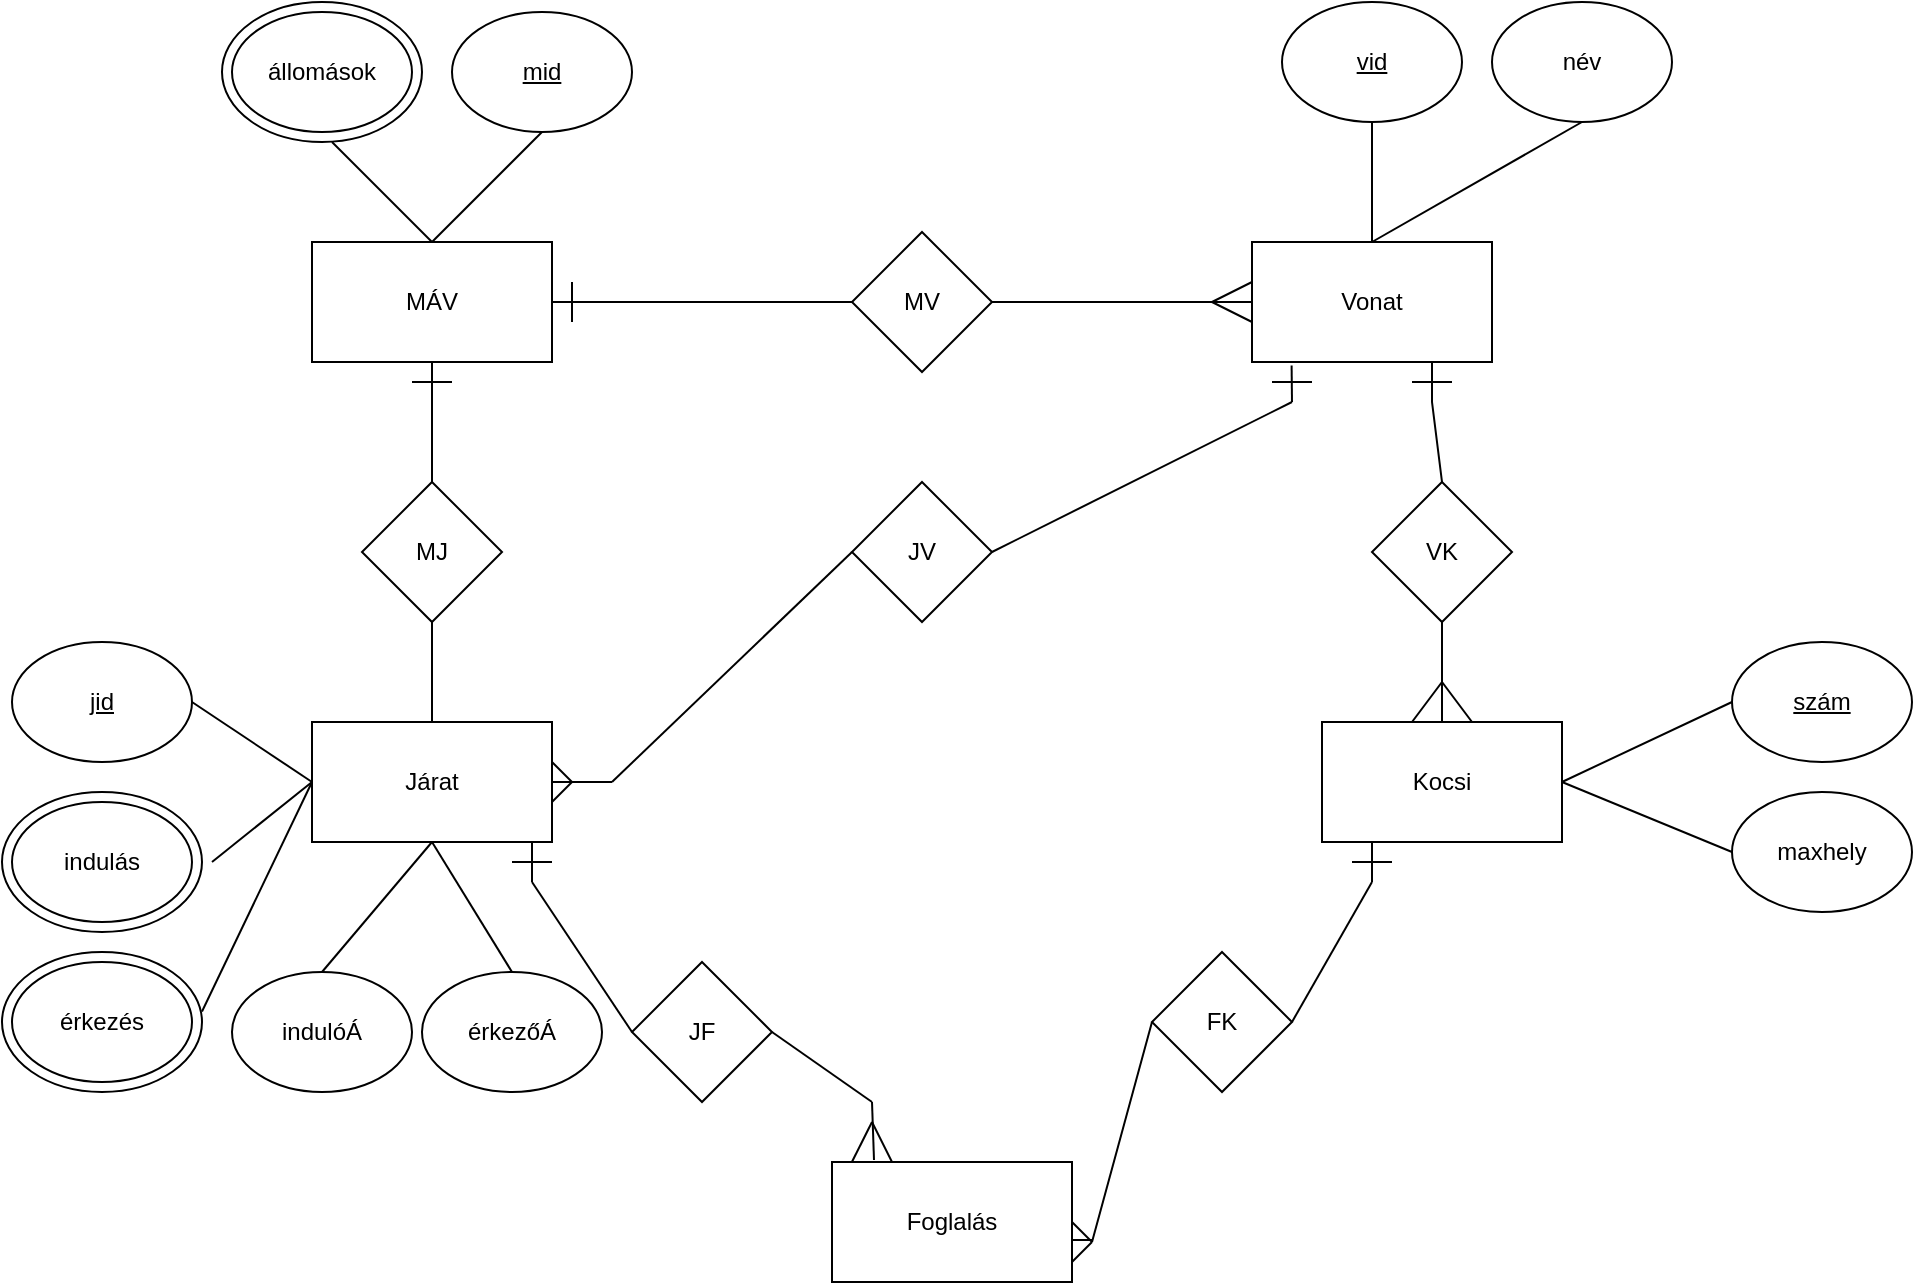 <mxfile version="20.4.0" type="github">
  <diagram id="xnwutf1Mi5KIHVjkSc2_" name="1 oldal">
    <mxGraphModel dx="2249" dy="794" grid="1" gridSize="10" guides="1" tooltips="1" connect="1" arrows="1" fold="1" page="1" pageScale="1" pageWidth="827" pageHeight="1169" math="0" shadow="0">
      <root>
        <mxCell id="0" />
        <mxCell id="1" parent="0" />
        <mxCell id="qCEnSXgguv5zHDHFXLSA-1" value="" style="ellipse;whiteSpace=wrap;html=1;" vertex="1" parent="1">
          <mxGeometry x="15" y="40" width="100" height="70" as="geometry" />
        </mxCell>
        <mxCell id="qCEnSXgguv5zHDHFXLSA-2" value="" style="ellipse;whiteSpace=wrap;html=1;" vertex="1" parent="1">
          <mxGeometry x="-95" y="435" width="100" height="70" as="geometry" />
        </mxCell>
        <mxCell id="qCEnSXgguv5zHDHFXLSA-3" value="" style="ellipse;whiteSpace=wrap;html=1;" vertex="1" parent="1">
          <mxGeometry x="-95" y="515" width="100" height="70" as="geometry" />
        </mxCell>
        <mxCell id="qCEnSXgguv5zHDHFXLSA-4" value="MÁV" style="rounded=0;whiteSpace=wrap;html=1;" vertex="1" parent="1">
          <mxGeometry x="60" y="160" width="120" height="60" as="geometry" />
        </mxCell>
        <mxCell id="qCEnSXgguv5zHDHFXLSA-5" value="Járat" style="rounded=0;whiteSpace=wrap;html=1;" vertex="1" parent="1">
          <mxGeometry x="60" y="400" width="120" height="60" as="geometry" />
        </mxCell>
        <mxCell id="qCEnSXgguv5zHDHFXLSA-6" value="Vonat" style="rounded=0;whiteSpace=wrap;html=1;" vertex="1" parent="1">
          <mxGeometry x="530" y="160" width="120" height="60" as="geometry" />
        </mxCell>
        <mxCell id="qCEnSXgguv5zHDHFXLSA-7" value="Kocsi" style="rounded=0;whiteSpace=wrap;html=1;" vertex="1" parent="1">
          <mxGeometry x="565" y="400" width="120" height="60" as="geometry" />
        </mxCell>
        <mxCell id="qCEnSXgguv5zHDHFXLSA-8" value="név" style="ellipse;whiteSpace=wrap;html=1;" vertex="1" parent="1">
          <mxGeometry x="650" y="40" width="90" height="60" as="geometry" />
        </mxCell>
        <mxCell id="qCEnSXgguv5zHDHFXLSA-9" value="&lt;u&gt;vid&lt;/u&gt;" style="ellipse;whiteSpace=wrap;html=1;" vertex="1" parent="1">
          <mxGeometry x="545" y="40" width="90" height="60" as="geometry" />
        </mxCell>
        <mxCell id="qCEnSXgguv5zHDHFXLSA-10" value="" style="endArrow=none;html=1;rounded=0;entryX=0.5;entryY=0;entryDx=0;entryDy=0;exitX=0.5;exitY=1;exitDx=0;exitDy=0;" edge="1" parent="1" source="qCEnSXgguv5zHDHFXLSA-8" target="qCEnSXgguv5zHDHFXLSA-6">
          <mxGeometry width="50" height="50" relative="1" as="geometry">
            <mxPoint x="390" y="230" as="sourcePoint" />
            <mxPoint x="440" y="180" as="targetPoint" />
          </mxGeometry>
        </mxCell>
        <mxCell id="qCEnSXgguv5zHDHFXLSA-11" value="" style="endArrow=none;html=1;rounded=0;entryX=0.5;entryY=0;entryDx=0;entryDy=0;exitX=0.5;exitY=1;exitDx=0;exitDy=0;" edge="1" parent="1" source="qCEnSXgguv5zHDHFXLSA-9" target="qCEnSXgguv5zHDHFXLSA-6">
          <mxGeometry width="50" height="50" relative="1" as="geometry">
            <mxPoint x="390" y="230" as="sourcePoint" />
            <mxPoint x="440" y="180" as="targetPoint" />
          </mxGeometry>
        </mxCell>
        <mxCell id="qCEnSXgguv5zHDHFXLSA-12" value="&lt;u&gt;szám&lt;/u&gt;" style="ellipse;whiteSpace=wrap;html=1;" vertex="1" parent="1">
          <mxGeometry x="770" y="360" width="90" height="60" as="geometry" />
        </mxCell>
        <mxCell id="qCEnSXgguv5zHDHFXLSA-13" value="maxhely" style="ellipse;whiteSpace=wrap;html=1;" vertex="1" parent="1">
          <mxGeometry x="770" y="435" width="90" height="60" as="geometry" />
        </mxCell>
        <mxCell id="qCEnSXgguv5zHDHFXLSA-14" value="VK" style="rhombus;whiteSpace=wrap;html=1;" vertex="1" parent="1">
          <mxGeometry x="590" y="280" width="70" height="70" as="geometry" />
        </mxCell>
        <mxCell id="qCEnSXgguv5zHDHFXLSA-15" value="" style="endArrow=none;html=1;rounded=0;entryX=0;entryY=0.5;entryDx=0;entryDy=0;exitX=1;exitY=0.5;exitDx=0;exitDy=0;" edge="1" parent="1" source="qCEnSXgguv5zHDHFXLSA-7" target="qCEnSXgguv5zHDHFXLSA-12">
          <mxGeometry width="50" height="50" relative="1" as="geometry">
            <mxPoint x="390" y="330" as="sourcePoint" />
            <mxPoint x="440" y="280" as="targetPoint" />
          </mxGeometry>
        </mxCell>
        <mxCell id="qCEnSXgguv5zHDHFXLSA-16" value="" style="endArrow=none;html=1;rounded=0;entryX=0;entryY=0.5;entryDx=0;entryDy=0;exitX=1;exitY=0.5;exitDx=0;exitDy=0;" edge="1" parent="1" source="qCEnSXgguv5zHDHFXLSA-7" target="qCEnSXgguv5zHDHFXLSA-13">
          <mxGeometry width="50" height="50" relative="1" as="geometry">
            <mxPoint x="390" y="330" as="sourcePoint" />
            <mxPoint x="440" y="280" as="targetPoint" />
          </mxGeometry>
        </mxCell>
        <mxCell id="qCEnSXgguv5zHDHFXLSA-17" value="" style="endArrow=none;html=1;rounded=0;entryX=0.5;entryY=0;entryDx=0;entryDy=0;" edge="1" parent="1" target="qCEnSXgguv5zHDHFXLSA-14">
          <mxGeometry width="50" height="50" relative="1" as="geometry">
            <mxPoint x="620" y="240" as="sourcePoint" />
            <mxPoint x="440" y="280" as="targetPoint" />
          </mxGeometry>
        </mxCell>
        <mxCell id="qCEnSXgguv5zHDHFXLSA-18" value="" style="endArrow=none;html=1;rounded=0;entryX=0.5;entryY=0;entryDx=0;entryDy=0;exitX=0.5;exitY=1;exitDx=0;exitDy=0;" edge="1" parent="1" source="qCEnSXgguv5zHDHFXLSA-14" target="qCEnSXgguv5zHDHFXLSA-7">
          <mxGeometry width="50" height="50" relative="1" as="geometry">
            <mxPoint x="390" y="330" as="sourcePoint" />
            <mxPoint x="440" y="280" as="targetPoint" />
          </mxGeometry>
        </mxCell>
        <mxCell id="qCEnSXgguv5zHDHFXLSA-19" value="állomások" style="ellipse;whiteSpace=wrap;html=1;" vertex="1" parent="1">
          <mxGeometry x="20" y="45" width="90" height="60" as="geometry" />
        </mxCell>
        <mxCell id="qCEnSXgguv5zHDHFXLSA-20" value="&lt;u&gt;mid&lt;/u&gt;" style="ellipse;whiteSpace=wrap;html=1;" vertex="1" parent="1">
          <mxGeometry x="130" y="45" width="90" height="60" as="geometry" />
        </mxCell>
        <mxCell id="qCEnSXgguv5zHDHFXLSA-21" value="" style="endArrow=none;html=1;rounded=0;exitX=0.5;exitY=0;exitDx=0;exitDy=0;" edge="1" parent="1" source="qCEnSXgguv5zHDHFXLSA-4">
          <mxGeometry width="50" height="50" relative="1" as="geometry">
            <mxPoint x="390" y="330" as="sourcePoint" />
            <mxPoint x="70" y="110" as="targetPoint" />
          </mxGeometry>
        </mxCell>
        <mxCell id="qCEnSXgguv5zHDHFXLSA-22" value="" style="endArrow=none;html=1;rounded=0;entryX=0.5;entryY=1;entryDx=0;entryDy=0;exitX=0.5;exitY=0;exitDx=0;exitDy=0;" edge="1" parent="1" source="qCEnSXgguv5zHDHFXLSA-4" target="qCEnSXgguv5zHDHFXLSA-20">
          <mxGeometry width="50" height="50" relative="1" as="geometry">
            <mxPoint x="390" y="330" as="sourcePoint" />
            <mxPoint x="440" y="280" as="targetPoint" />
          </mxGeometry>
        </mxCell>
        <mxCell id="qCEnSXgguv5zHDHFXLSA-23" value="MJ" style="rhombus;whiteSpace=wrap;html=1;" vertex="1" parent="1">
          <mxGeometry x="85" y="280" width="70" height="70" as="geometry" />
        </mxCell>
        <mxCell id="qCEnSXgguv5zHDHFXLSA-24" value="" style="endArrow=none;html=1;rounded=0;entryX=0.5;entryY=1;entryDx=0;entryDy=0;exitX=0.5;exitY=0;exitDx=0;exitDy=0;" edge="1" parent="1" source="qCEnSXgguv5zHDHFXLSA-23" target="qCEnSXgguv5zHDHFXLSA-4">
          <mxGeometry width="50" height="50" relative="1" as="geometry">
            <mxPoint x="390" y="330" as="sourcePoint" />
            <mxPoint x="440" y="280" as="targetPoint" />
          </mxGeometry>
        </mxCell>
        <mxCell id="qCEnSXgguv5zHDHFXLSA-25" value="" style="endArrow=none;html=1;rounded=0;entryX=0.5;entryY=1;entryDx=0;entryDy=0;exitX=0.5;exitY=0;exitDx=0;exitDy=0;" edge="1" parent="1" source="qCEnSXgguv5zHDHFXLSA-5" target="qCEnSXgguv5zHDHFXLSA-23">
          <mxGeometry width="50" height="50" relative="1" as="geometry">
            <mxPoint x="390" y="330" as="sourcePoint" />
            <mxPoint x="440" y="280" as="targetPoint" />
          </mxGeometry>
        </mxCell>
        <mxCell id="qCEnSXgguv5zHDHFXLSA-26" value="&lt;u&gt;jid&lt;/u&gt;" style="ellipse;whiteSpace=wrap;html=1;" vertex="1" parent="1">
          <mxGeometry x="-90" y="360" width="90" height="60" as="geometry" />
        </mxCell>
        <mxCell id="qCEnSXgguv5zHDHFXLSA-27" value="indulás" style="ellipse;whiteSpace=wrap;html=1;" vertex="1" parent="1">
          <mxGeometry x="-90" y="440" width="90" height="60" as="geometry" />
        </mxCell>
        <mxCell id="qCEnSXgguv5zHDHFXLSA-28" value="érkezés" style="ellipse;whiteSpace=wrap;html=1;" vertex="1" parent="1">
          <mxGeometry x="-90" y="520" width="90" height="60" as="geometry" />
        </mxCell>
        <mxCell id="qCEnSXgguv5zHDHFXLSA-29" value="indulóÁ" style="ellipse;whiteSpace=wrap;html=1;" vertex="1" parent="1">
          <mxGeometry x="20" y="525" width="90" height="60" as="geometry" />
        </mxCell>
        <mxCell id="qCEnSXgguv5zHDHFXLSA-30" value="érkezőÁ" style="ellipse;whiteSpace=wrap;html=1;" vertex="1" parent="1">
          <mxGeometry x="115" y="525" width="90" height="60" as="geometry" />
        </mxCell>
        <mxCell id="qCEnSXgguv5zHDHFXLSA-31" value="" style="endArrow=none;html=1;rounded=0;exitX=1;exitY=0.5;exitDx=0;exitDy=0;entryX=0;entryY=0.5;entryDx=0;entryDy=0;" edge="1" parent="1" source="qCEnSXgguv5zHDHFXLSA-26" target="qCEnSXgguv5zHDHFXLSA-5">
          <mxGeometry width="50" height="50" relative="1" as="geometry">
            <mxPoint x="390" y="330" as="sourcePoint" />
            <mxPoint x="440" y="280" as="targetPoint" />
          </mxGeometry>
        </mxCell>
        <mxCell id="qCEnSXgguv5zHDHFXLSA-32" value="" style="endArrow=none;html=1;rounded=0;exitX=1;exitY=0.5;exitDx=0;exitDy=0;entryX=0;entryY=0.5;entryDx=0;entryDy=0;" edge="1" parent="1" target="qCEnSXgguv5zHDHFXLSA-5">
          <mxGeometry width="50" height="50" relative="1" as="geometry">
            <mxPoint x="10" y="470" as="sourcePoint" />
            <mxPoint x="440" y="280" as="targetPoint" />
          </mxGeometry>
        </mxCell>
        <mxCell id="qCEnSXgguv5zHDHFXLSA-33" value="" style="endArrow=none;html=1;rounded=0;exitX=1;exitY=0.425;exitDx=0;exitDy=0;entryX=0;entryY=0.5;entryDx=0;entryDy=0;exitPerimeter=0;" edge="1" parent="1" source="qCEnSXgguv5zHDHFXLSA-3" target="qCEnSXgguv5zHDHFXLSA-5">
          <mxGeometry width="50" height="50" relative="1" as="geometry">
            <mxPoint x="390" y="330" as="sourcePoint" />
            <mxPoint x="440" y="280" as="targetPoint" />
          </mxGeometry>
        </mxCell>
        <mxCell id="qCEnSXgguv5zHDHFXLSA-34" value="" style="endArrow=none;html=1;rounded=0;exitX=0.5;exitY=0;exitDx=0;exitDy=0;entryX=0.5;entryY=1;entryDx=0;entryDy=0;" edge="1" parent="1" source="qCEnSXgguv5zHDHFXLSA-29" target="qCEnSXgguv5zHDHFXLSA-5">
          <mxGeometry width="50" height="50" relative="1" as="geometry">
            <mxPoint x="390" y="330" as="sourcePoint" />
            <mxPoint x="440" y="280" as="targetPoint" />
          </mxGeometry>
        </mxCell>
        <mxCell id="qCEnSXgguv5zHDHFXLSA-35" value="" style="endArrow=none;html=1;rounded=0;entryX=0.5;entryY=0;entryDx=0;entryDy=0;exitX=0.5;exitY=1;exitDx=0;exitDy=0;" edge="1" parent="1" source="qCEnSXgguv5zHDHFXLSA-5" target="qCEnSXgguv5zHDHFXLSA-30">
          <mxGeometry width="50" height="50" relative="1" as="geometry">
            <mxPoint x="390" y="330" as="sourcePoint" />
            <mxPoint x="440" y="280" as="targetPoint" />
          </mxGeometry>
        </mxCell>
        <mxCell id="qCEnSXgguv5zHDHFXLSA-36" value="JF" style="rhombus;whiteSpace=wrap;html=1;" vertex="1" parent="1">
          <mxGeometry x="220" y="520" width="70" height="70" as="geometry" />
        </mxCell>
        <mxCell id="qCEnSXgguv5zHDHFXLSA-37" value="Foglalás" style="rounded=0;whiteSpace=wrap;html=1;" vertex="1" parent="1">
          <mxGeometry x="320" y="620" width="120" height="60" as="geometry" />
        </mxCell>
        <mxCell id="qCEnSXgguv5zHDHFXLSA-38" value="" style="endArrow=none;html=1;rounded=0;" edge="1" parent="1">
          <mxGeometry width="50" height="50" relative="1" as="geometry">
            <mxPoint x="110" y="230" as="sourcePoint" />
            <mxPoint x="130" y="230" as="targetPoint" />
          </mxGeometry>
        </mxCell>
        <mxCell id="qCEnSXgguv5zHDHFXLSA-39" value="MV" style="rhombus;whiteSpace=wrap;html=1;" vertex="1" parent="1">
          <mxGeometry x="330" y="155" width="70" height="70" as="geometry" />
        </mxCell>
        <mxCell id="qCEnSXgguv5zHDHFXLSA-40" value="" style="endArrow=none;html=1;rounded=0;entryX=1;entryY=0.5;entryDx=0;entryDy=0;exitX=0;exitY=0.5;exitDx=0;exitDy=0;" edge="1" parent="1" source="qCEnSXgguv5zHDHFXLSA-6" target="qCEnSXgguv5zHDHFXLSA-39">
          <mxGeometry width="50" height="50" relative="1" as="geometry">
            <mxPoint x="280" y="430" as="sourcePoint" />
            <mxPoint x="330" y="380" as="targetPoint" />
          </mxGeometry>
        </mxCell>
        <mxCell id="qCEnSXgguv5zHDHFXLSA-41" value="" style="endArrow=none;html=1;rounded=0;entryX=0;entryY=0.5;entryDx=0;entryDy=0;exitX=1;exitY=0.5;exitDx=0;exitDy=0;" edge="1" parent="1" source="qCEnSXgguv5zHDHFXLSA-4" target="qCEnSXgguv5zHDHFXLSA-39">
          <mxGeometry width="50" height="50" relative="1" as="geometry">
            <mxPoint x="280" y="430" as="sourcePoint" />
            <mxPoint x="330" y="380" as="targetPoint" />
          </mxGeometry>
        </mxCell>
        <mxCell id="qCEnSXgguv5zHDHFXLSA-42" value="" style="endArrow=none;html=1;rounded=0;" edge="1" parent="1">
          <mxGeometry width="50" height="50" relative="1" as="geometry">
            <mxPoint x="190" y="200" as="sourcePoint" />
            <mxPoint x="190" y="180" as="targetPoint" />
          </mxGeometry>
        </mxCell>
        <mxCell id="qCEnSXgguv5zHDHFXLSA-43" value="" style="endArrow=none;html=1;rounded=0;" edge="1" parent="1">
          <mxGeometry width="50" height="50" relative="1" as="geometry">
            <mxPoint x="510" y="190" as="sourcePoint" />
            <mxPoint x="530" y="200" as="targetPoint" />
          </mxGeometry>
        </mxCell>
        <mxCell id="qCEnSXgguv5zHDHFXLSA-44" value="" style="endArrow=none;html=1;rounded=0;" edge="1" parent="1">
          <mxGeometry width="50" height="50" relative="1" as="geometry">
            <mxPoint x="510" y="190" as="sourcePoint" />
            <mxPoint x="530" y="180" as="targetPoint" />
          </mxGeometry>
        </mxCell>
        <mxCell id="qCEnSXgguv5zHDHFXLSA-45" value="" style="endArrow=none;html=1;rounded=0;" edge="1" parent="1">
          <mxGeometry width="50" height="50" relative="1" as="geometry">
            <mxPoint x="170" y="460" as="sourcePoint" />
            <mxPoint x="170" y="480" as="targetPoint" />
          </mxGeometry>
        </mxCell>
        <mxCell id="qCEnSXgguv5zHDHFXLSA-46" value="" style="endArrow=none;html=1;rounded=0;" edge="1" parent="1">
          <mxGeometry width="50" height="50" relative="1" as="geometry">
            <mxPoint x="160" y="470" as="sourcePoint" />
            <mxPoint x="180" y="470" as="targetPoint" />
          </mxGeometry>
        </mxCell>
        <mxCell id="qCEnSXgguv5zHDHFXLSA-47" value="" style="endArrow=none;html=1;rounded=0;entryX=0;entryY=0.5;entryDx=0;entryDy=0;" edge="1" parent="1" target="qCEnSXgguv5zHDHFXLSA-36">
          <mxGeometry width="50" height="50" relative="1" as="geometry">
            <mxPoint x="170" y="480" as="sourcePoint" />
            <mxPoint x="330" y="380" as="targetPoint" />
          </mxGeometry>
        </mxCell>
        <mxCell id="qCEnSXgguv5zHDHFXLSA-48" value="" style="endArrow=none;html=1;rounded=0;exitX=1;exitY=0.5;exitDx=0;exitDy=0;" edge="1" parent="1" source="qCEnSXgguv5zHDHFXLSA-36">
          <mxGeometry width="50" height="50" relative="1" as="geometry">
            <mxPoint x="280" y="430" as="sourcePoint" />
            <mxPoint x="340" y="590" as="targetPoint" />
          </mxGeometry>
        </mxCell>
        <mxCell id="qCEnSXgguv5zHDHFXLSA-49" value="" style="endArrow=none;html=1;rounded=0;exitX=0.175;exitY=-0.017;exitDx=0;exitDy=0;exitPerimeter=0;" edge="1" parent="1" source="qCEnSXgguv5zHDHFXLSA-37">
          <mxGeometry width="50" height="50" relative="1" as="geometry">
            <mxPoint x="290" y="430" as="sourcePoint" />
            <mxPoint x="340" y="590" as="targetPoint" />
          </mxGeometry>
        </mxCell>
        <mxCell id="qCEnSXgguv5zHDHFXLSA-50" value="" style="endArrow=none;html=1;rounded=0;exitX=0.083;exitY=0;exitDx=0;exitDy=0;exitPerimeter=0;" edge="1" parent="1" source="qCEnSXgguv5zHDHFXLSA-37">
          <mxGeometry width="50" height="50" relative="1" as="geometry">
            <mxPoint x="290" y="430" as="sourcePoint" />
            <mxPoint x="340" y="600" as="targetPoint" />
          </mxGeometry>
        </mxCell>
        <mxCell id="qCEnSXgguv5zHDHFXLSA-51" value="" style="endArrow=none;html=1;rounded=0;exitX=0.25;exitY=0;exitDx=0;exitDy=0;" edge="1" parent="1" source="qCEnSXgguv5zHDHFXLSA-37">
          <mxGeometry width="50" height="50" relative="1" as="geometry">
            <mxPoint x="290" y="430" as="sourcePoint" />
            <mxPoint x="340" y="600" as="targetPoint" />
          </mxGeometry>
        </mxCell>
        <mxCell id="qCEnSXgguv5zHDHFXLSA-52" value="" style="endArrow=none;html=1;rounded=0;entryX=0.75;entryY=1;entryDx=0;entryDy=0;" edge="1" parent="1" target="qCEnSXgguv5zHDHFXLSA-6">
          <mxGeometry width="50" height="50" relative="1" as="geometry">
            <mxPoint x="620" y="240" as="sourcePoint" />
            <mxPoint x="630" y="380" as="targetPoint" />
          </mxGeometry>
        </mxCell>
        <mxCell id="qCEnSXgguv5zHDHFXLSA-53" value="" style="endArrow=none;html=1;rounded=0;" edge="1" parent="1">
          <mxGeometry width="50" height="50" relative="1" as="geometry">
            <mxPoint x="610" y="230" as="sourcePoint" />
            <mxPoint x="630" y="230" as="targetPoint" />
          </mxGeometry>
        </mxCell>
        <mxCell id="qCEnSXgguv5zHDHFXLSA-54" value="JV" style="rhombus;whiteSpace=wrap;html=1;" vertex="1" parent="1">
          <mxGeometry x="330" y="280" width="70" height="70" as="geometry" />
        </mxCell>
        <mxCell id="qCEnSXgguv5zHDHFXLSA-55" value="" style="endArrow=none;html=1;rounded=0;entryX=1;entryY=0.5;entryDx=0;entryDy=0;" edge="1" parent="1" target="qCEnSXgguv5zHDHFXLSA-54">
          <mxGeometry width="50" height="50" relative="1" as="geometry">
            <mxPoint x="550" y="240" as="sourcePoint" />
            <mxPoint x="410" y="380" as="targetPoint" />
          </mxGeometry>
        </mxCell>
        <mxCell id="qCEnSXgguv5zHDHFXLSA-56" value="" style="endArrow=none;html=1;rounded=0;entryX=0;entryY=0.5;entryDx=0;entryDy=0;" edge="1" parent="1" target="qCEnSXgguv5zHDHFXLSA-54">
          <mxGeometry width="50" height="50" relative="1" as="geometry">
            <mxPoint x="210" y="430" as="sourcePoint" />
            <mxPoint x="410" y="550" as="targetPoint" />
          </mxGeometry>
        </mxCell>
        <mxCell id="qCEnSXgguv5zHDHFXLSA-57" value="" style="endArrow=none;html=1;rounded=0;entryX=1;entryY=0.5;entryDx=0;entryDy=0;" edge="1" parent="1" target="qCEnSXgguv5zHDHFXLSA-5">
          <mxGeometry width="50" height="50" relative="1" as="geometry">
            <mxPoint x="210" y="430" as="sourcePoint" />
            <mxPoint x="410" y="550" as="targetPoint" />
          </mxGeometry>
        </mxCell>
        <mxCell id="qCEnSXgguv5zHDHFXLSA-58" value="" style="endArrow=none;html=1;rounded=0;" edge="1" parent="1">
          <mxGeometry width="50" height="50" relative="1" as="geometry">
            <mxPoint x="190" y="430" as="sourcePoint" />
            <mxPoint x="180" y="420" as="targetPoint" />
          </mxGeometry>
        </mxCell>
        <mxCell id="qCEnSXgguv5zHDHFXLSA-59" value="" style="endArrow=none;html=1;rounded=0;" edge="1" parent="1">
          <mxGeometry width="50" height="50" relative="1" as="geometry">
            <mxPoint x="180" y="440" as="sourcePoint" />
            <mxPoint x="190" y="430" as="targetPoint" />
          </mxGeometry>
        </mxCell>
        <mxCell id="qCEnSXgguv5zHDHFXLSA-60" value="FK" style="rhombus;whiteSpace=wrap;html=1;" vertex="1" parent="1">
          <mxGeometry x="480" y="515" width="70" height="70" as="geometry" />
        </mxCell>
        <mxCell id="qCEnSXgguv5zHDHFXLSA-61" value="" style="endArrow=none;html=1;rounded=0;exitX=0;exitY=0.5;exitDx=0;exitDy=0;" edge="1" parent="1" source="qCEnSXgguv5zHDHFXLSA-60">
          <mxGeometry width="50" height="50" relative="1" as="geometry">
            <mxPoint x="460" y="600" as="sourcePoint" />
            <mxPoint x="450" y="660" as="targetPoint" />
          </mxGeometry>
        </mxCell>
        <mxCell id="qCEnSXgguv5zHDHFXLSA-62" value="" style="endArrow=none;html=1;rounded=0;" edge="1" parent="1">
          <mxGeometry width="50" height="50" relative="1" as="geometry">
            <mxPoint x="440" y="659" as="sourcePoint" />
            <mxPoint x="450" y="659" as="targetPoint" />
          </mxGeometry>
        </mxCell>
        <mxCell id="qCEnSXgguv5zHDHFXLSA-63" value="" style="endArrow=none;html=1;rounded=0;exitX=1;exitY=0.5;exitDx=0;exitDy=0;" edge="1" parent="1" source="qCEnSXgguv5zHDHFXLSA-37">
          <mxGeometry width="50" height="50" relative="1" as="geometry">
            <mxPoint x="440" y="660" as="sourcePoint" />
            <mxPoint x="450" y="660" as="targetPoint" />
          </mxGeometry>
        </mxCell>
        <mxCell id="qCEnSXgguv5zHDHFXLSA-64" value="" style="endArrow=none;html=1;rounded=0;" edge="1" parent="1">
          <mxGeometry width="50" height="50" relative="1" as="geometry">
            <mxPoint x="440" y="670" as="sourcePoint" />
            <mxPoint x="450" y="660" as="targetPoint" />
          </mxGeometry>
        </mxCell>
        <mxCell id="qCEnSXgguv5zHDHFXLSA-65" value="" style="endArrow=none;html=1;rounded=0;" edge="1" parent="1">
          <mxGeometry width="50" height="50" relative="1" as="geometry">
            <mxPoint x="590" y="480" as="sourcePoint" />
            <mxPoint x="590" y="460" as="targetPoint" />
          </mxGeometry>
        </mxCell>
        <mxCell id="qCEnSXgguv5zHDHFXLSA-66" value="" style="endArrow=none;html=1;rounded=0;exitX=1;exitY=0.5;exitDx=0;exitDy=0;" edge="1" parent="1" source="qCEnSXgguv5zHDHFXLSA-60">
          <mxGeometry width="50" height="50" relative="1" as="geometry">
            <mxPoint x="580" y="490" as="sourcePoint" />
            <mxPoint x="590" y="480" as="targetPoint" />
          </mxGeometry>
        </mxCell>
        <mxCell id="qCEnSXgguv5zHDHFXLSA-67" value="" style="endArrow=none;html=1;rounded=0;" edge="1" parent="1">
          <mxGeometry width="50" height="50" relative="1" as="geometry">
            <mxPoint x="580" y="470" as="sourcePoint" />
            <mxPoint x="600" y="470" as="targetPoint" />
          </mxGeometry>
        </mxCell>
        <mxCell id="qCEnSXgguv5zHDHFXLSA-68" value="" style="endArrow=none;html=1;rounded=0;exitX=0.375;exitY=0;exitDx=0;exitDy=0;exitPerimeter=0;" edge="1" parent="1" source="qCEnSXgguv5zHDHFXLSA-7">
          <mxGeometry width="50" height="50" relative="1" as="geometry">
            <mxPoint x="690" y="380" as="sourcePoint" />
            <mxPoint x="625" y="380" as="targetPoint" />
          </mxGeometry>
        </mxCell>
        <mxCell id="qCEnSXgguv5zHDHFXLSA-69" value="" style="endArrow=none;html=1;rounded=0;entryX=0.165;entryY=1.03;entryDx=0;entryDy=0;entryPerimeter=0;" edge="1" parent="1" target="qCEnSXgguv5zHDHFXLSA-6">
          <mxGeometry width="50" height="50" relative="1" as="geometry">
            <mxPoint x="550" y="240" as="sourcePoint" />
            <mxPoint x="560" y="320" as="targetPoint" />
          </mxGeometry>
        </mxCell>
        <mxCell id="qCEnSXgguv5zHDHFXLSA-70" value="" style="endArrow=none;html=1;rounded=0;" edge="1" parent="1">
          <mxGeometry width="50" height="50" relative="1" as="geometry">
            <mxPoint x="540" y="230" as="sourcePoint" />
            <mxPoint x="560" y="230" as="targetPoint" />
          </mxGeometry>
        </mxCell>
        <mxCell id="qCEnSXgguv5zHDHFXLSA-71" value="" style="endArrow=none;html=1;rounded=0;exitX=0.625;exitY=0;exitDx=0;exitDy=0;exitPerimeter=0;" edge="1" parent="1" source="qCEnSXgguv5zHDHFXLSA-7">
          <mxGeometry width="50" height="50" relative="1" as="geometry">
            <mxPoint x="540" y="370" as="sourcePoint" />
            <mxPoint x="625" y="380" as="targetPoint" />
          </mxGeometry>
        </mxCell>
      </root>
    </mxGraphModel>
  </diagram>
</mxfile>
